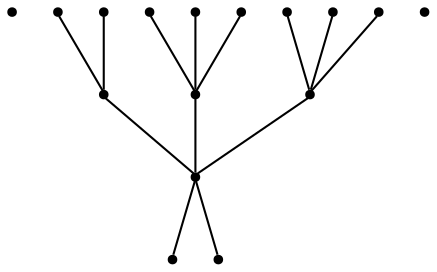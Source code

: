 graph {
  node [shape=point,comment="{\"directed\":false,\"doi\":\"10.1007/978-3-540-24595-7_19\",\"figure\":\"? (2)\"}"]

  v0 [pos="1183.1158929869187,501.9218842188518"]
  v1 [pos="1183.1158929869184,559.7969134648641"]
  v2 [pos="1183.1158929869187,617.6718473434448"]
  v3 [pos="1103.5385855741279,559.7969134648641"]
  v4 [pos="1023.898800872093,501.9218842188518"]
  v5 [pos="1023.898800872093,559.7969134648641"]
  v6 [pos="1023.898800872093,617.6718473434448"]
  v7 [pos="929.8813067768896,530.859382947286"]
  v8 [pos="929.8813067768896,444.0468867619833"]
  v9 [pos="929.8813067768896,472.9843854904175"]
  v10 [pos="929.8813067768896,559.7969134648641"]
  v11 [pos="929.8813067768896,588.796877861023"]
  v12 [pos="929.8813067768896,617.6718473434448"]
  v13 [pos="929.8813067768896,646.6718753178914"]
  v14 [pos="929.8813067768896,675.5469083786011"]
  v15 [pos="929.8813067768896,501.9218842188518"]

  v14 -- v6 [id="-2",pos="929.8813067768896,675.5469083786011 1010.4295875726744,628.5635073979696 1010.4295875726744,628.5635073979696 1010.4295875726744,628.5635073979696 1009.0627180232558,626.2177228927612 1009.0627180232558,626.2177228927612 1009.0627180232558,626.2177228927612 1023.898800872093,617.6718473434448 1023.898800872093,617.6718473434448 1023.898800872093,617.6718473434448"]
  v13 -- v6 [id="-3",pos="929.8813067768896,646.6718753178914 1006.1413244912791,623.4052737553915 1006.1413244912791,623.4052737553915 1006.1413244912791,623.4052737553915 1005.349500363372,620.8094994227092 1005.349500363372,620.8094994227092 1005.349500363372,620.8094994227092 1023.898800872093,617.6718473434448 1023.898800872093,617.6718473434448 1023.898800872093,617.6718473434448"]
  v10 -- v5 [id="-4",pos="929.8813067768896,559.7969134648641 1009.4461028343023,559.8010460535686 1009.4461028343023,559.8010460535686 1009.4461028343023,559.8010460535686 1009.4461028343023,557.0885419845581 1009.4461028343023,557.0885419845581 1009.4461028343023,557.0885419845581 1023.898800872093,559.7969134648641 1023.898800872093,559.7969134648641 1023.898800872093,559.7969134648641"]
  v7 -- v5 [id="-5",pos="929.8813067768896,530.859382947286 1009.7586482558139,554.0802717208862 1009.7586482558139,554.0802717208862 1009.7586482558139,554.0802717208862 1010.550472383721,551.484497388204 1010.550472383721,551.484497388204 1010.550472383721,551.484497388204 1023.898800872093,559.7969134648641 1023.898800872093,559.7969134648641 1023.898800872093,559.7969134648641"]
  v8 -- v4 [id="-8",pos="929.8813067768896,444.0468867619833 1013.9844658430233,491.1511182785034 1013.9844658430233,491.1511182785034 1013.9844658430233,491.1511182785034 1015.3138808139535,488.7843529383342 1015.3138808139535,488.7843529383342 1015.3138808139535,488.7843529383342 1023.898800872093,501.9218842188518 1023.898800872093,501.9218842188518 1023.898800872093,501.9218842188518"]
  v12 -- v6 [id="-9",pos="929.8813067768896,617.6718473434448 1005.8287790697674,617.6801760991415 1005.8287790697674,617.6801760991415 1005.8287790697674,617.6801760991415 1023.898800872093,617.6718473434448 1023.898800872093,617.6718473434448 1023.898800872093,617.6718473434448"]
  v9 -- v4 [id="-11",pos="929.8813067768896,472.9843854904175 1009.7336573401162,496.28023306528735 1009.7336573401162,496.28023306528735 1009.7336573401162,496.28023306528735 1010.4962936046511,493.6760663986206 1010.4962936046511,493.6760663986206 1010.4962936046511,493.6760663986206 1023.898800872093,501.9218842188518 1023.898800872093,501.9218842188518 1023.898800872093,501.9218842188518"]
  v5 -- v3 [id="-12",pos="1023.898800872093,559.7969134648641 1089.0442042151162,559.8010460535686 1089.0442042151162,559.8010460535686 1089.0442042151162,559.8010460535686 1089.0442042151162,557.0885419845581 1089.0442042151162,557.0885419845581 1089.0442042151162,557.0885419845581 1103.5385855741279,559.7969134648641 1103.5385855741279,559.7969134648641 1103.5385855741279,559.7969134648641"]
  v4 -- v3 [id="-13",pos="1023.898800872093,501.9218842188518 1093.8784520348836,548.5553185145061 1093.8784520348836,548.5553185145061 1093.8784520348836,548.5553185145061 1095.382867005814,546.2970177332561 1095.382867005814,546.2970177332561 1095.382867005814,546.2970177332561 1103.5385855741279,559.7969134648641 1103.5385855741279,559.7969134648641 1103.5385855741279,559.7969134648641"]
  v6 -- v3 [id="-14",pos="1023.898800872093,617.6718473434448 1094.0118640988371,567.6260073979696 1094.0118640988371,567.6260073979696 1094.0118640988371,567.6260073979696 1092.4324127906978,565.4178063074748 1092.4324127906978,565.4178063074748 1092.4324127906978,565.4178063074748 1103.5385855741279,559.7969134648641 1103.5385855741279,559.7969134648641 1103.5385855741279,559.7969134648641"]
  v3 -- v1 [id="-15",pos="1103.5385855741279,559.7969134648641 1168.6465661337209,559.8010460535686 1168.6465661337209,559.8010460535686 1168.6465661337209,559.8010460535686 1168.6465661337209,557.0885419845581 1168.6465661337209,557.0885419845581 1168.6465661337209,557.0885419845581 1183.1158929869184,559.7969134648641 1183.1158929869184,559.7969134648641 1183.1158929869184,559.7969134648641"]
  v3 -- v2 [id="-16",pos="1103.5385855741279,559.7969134648641 1170.092605377907,609.7219546635946 1170.092605377907,609.7219546635946 1170.092605377907,609.7219546635946 1171.7221656976744,607.551137606303 1171.7221656976744,607.551137606303 1171.7221656976744,607.551137606303 1183.1158929869187,617.6718473434448 1183.1158929869187,617.6718473434448 1183.1158929869187,617.6718473434448"]
  v11 -- v5 [id="-22",pos="929.8813067768896,588.796877861023 1009.7336573401162,565.4467980066936 1009.7336573401162,565.4467980066936 1009.7336573401162,565.4467980066936 1023.898800872093,559.7969134648641 1023.898800872093,559.7969134648641 1023.898800872093,559.7969134648641"]
}